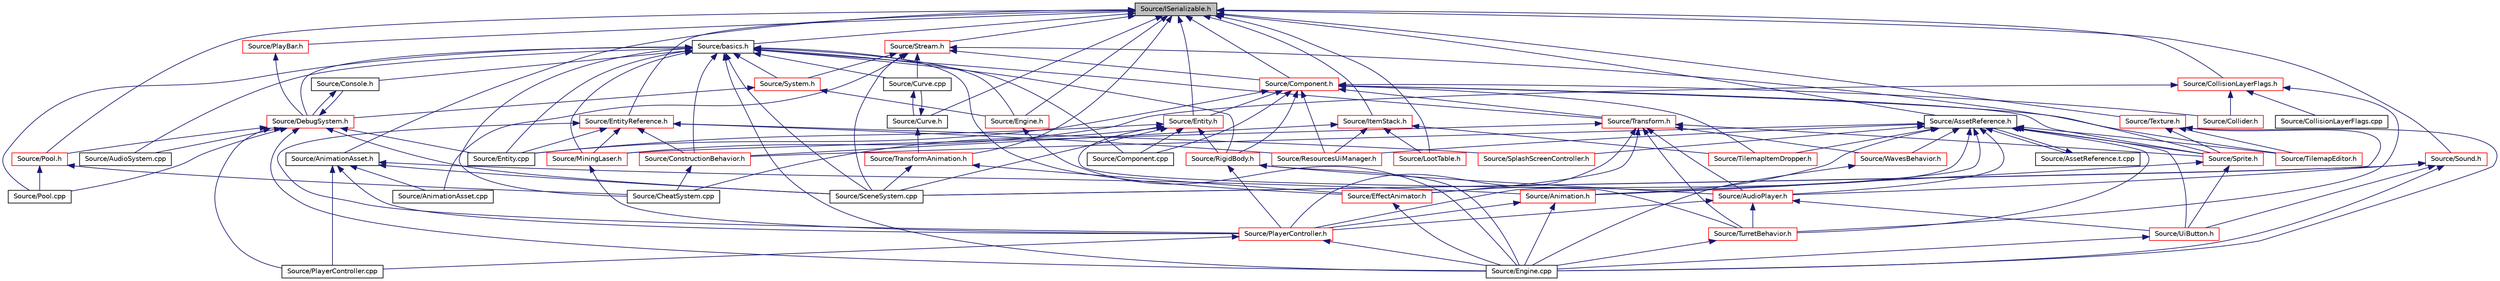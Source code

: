digraph "Source/ISerializable.h"
{
 // LATEX_PDF_SIZE
  edge [fontname="Helvetica",fontsize="10",labelfontname="Helvetica",labelfontsize="10"];
  node [fontname="Helvetica",fontsize="10",shape=record];
  Node1 [label="Source/ISerializable.h",height=0.2,width=0.4,color="black", fillcolor="grey75", style="filled", fontcolor="black",tooltip="interface for all serializable objects"];
  Node1 -> Node2 [dir="back",color="midnightblue",fontsize="10",style="solid"];
  Node2 [label="Source/AnimationAsset.h",height=0.2,width=0.4,color="black", fillcolor="white", style="filled",URL="$AnimationAsset_8h.html",tooltip="Asset that contains information about a spritesheet animation."];
  Node2 -> Node3 [dir="back",color="midnightblue",fontsize="10",style="solid"];
  Node3 [label="Source/Animation.h",height=0.2,width=0.4,color="red", fillcolor="white", style="filled",URL="$Animation_8h.html",tooltip="animation component class"];
  Node3 -> Node6 [dir="back",color="midnightblue",fontsize="10",style="solid"];
  Node6 [label="Source/Engine.cpp",height=0.2,width=0.4,color="black", fillcolor="white", style="filled",URL="$Engine_8cpp.html",tooltip="Engine class."];
  Node3 -> Node7 [dir="back",color="midnightblue",fontsize="10",style="solid"];
  Node7 [label="Source/PlayerController.h",height=0.2,width=0.4,color="red", fillcolor="white", style="filled",URL="$PlayerController_8h.html",tooltip="PlayerController Behaviour Class."];
  Node7 -> Node6 [dir="back",color="midnightblue",fontsize="10",style="solid"];
  Node7 -> Node8 [dir="back",color="midnightblue",fontsize="10",style="solid"];
  Node8 [label="Source/PlayerController.cpp",height=0.2,width=0.4,color="black", fillcolor="white", style="filled",URL="$PlayerController_8cpp.html",tooltip="PlayerController Behaviour Class."];
  Node2 -> Node11 [dir="back",color="midnightblue",fontsize="10",style="solid"];
  Node11 [label="Source/AnimationAsset.cpp",height=0.2,width=0.4,color="black", fillcolor="white", style="filled",URL="$AnimationAsset_8cpp.html",tooltip="Asset that contains information about a spritesheet animation."];
  Node2 -> Node8 [dir="back",color="midnightblue",fontsize="10",style="solid"];
  Node2 -> Node7 [dir="back",color="midnightblue",fontsize="10",style="solid"];
  Node2 -> Node12 [dir="back",color="midnightblue",fontsize="10",style="solid"];
  Node12 [label="Source/SceneSystem.cpp",height=0.2,width=0.4,color="black", fillcolor="white", style="filled",URL="$SceneSystem_8cpp.html",tooltip="handles the process of resetting and changing scenes"];
  Node1 -> Node13 [dir="back",color="midnightblue",fontsize="10",style="solid"];
  Node13 [label="Source/AssetReference.h",height=0.2,width=0.4,color="black", fillcolor="white", style="filled",URL="$AssetReference_8h.html",tooltip="a reference to an Asset"];
  Node13 -> Node3 [dir="back",color="midnightblue",fontsize="10",style="solid"];
  Node13 -> Node14 [dir="back",color="midnightblue",fontsize="10",style="solid"];
  Node14 [label="Source/AssetReference.t.cpp",height=0.2,width=0.4,color="black", fillcolor="white", style="filled",URL="$AssetReference_8t_8cpp.html",tooltip="a reference to an Asset"];
  Node14 -> Node13 [dir="back",color="midnightblue",fontsize="10",style="solid"];
  Node13 -> Node15 [dir="back",color="midnightblue",fontsize="10",style="solid"];
  Node15 [label="Source/AudioPlayer.h",height=0.2,width=0.4,color="red", fillcolor="white", style="filled",URL="$AudioPlayer_8h.html",tooltip="Component that plays audio."];
  Node15 -> Node7 [dir="back",color="midnightblue",fontsize="10",style="solid"];
  Node15 -> Node22 [dir="back",color="midnightblue",fontsize="10",style="solid"];
  Node22 [label="Source/TurretBehavior.h",height=0.2,width=0.4,color="red", fillcolor="white", style="filled",URL="$TurretBehavior_8h_source.html",tooltip=" "];
  Node22 -> Node6 [dir="back",color="midnightblue",fontsize="10",style="solid"];
  Node15 -> Node23 [dir="back",color="midnightblue",fontsize="10",style="solid"];
  Node23 [label="Source/UiButton.h",height=0.2,width=0.4,color="red", fillcolor="white", style="filled",URL="$UiButton_8h.html",tooltip="Ui Button that sends an event when clicked."];
  Node23 -> Node6 [dir="back",color="midnightblue",fontsize="10",style="solid"];
  Node13 -> Node24 [dir="back",color="midnightblue",fontsize="10",style="solid"];
  Node24 [label="Source/ConstructionBehavior.h",height=0.2,width=0.4,color="red", fillcolor="white", style="filled",URL="$ConstructionBehavior_8h.html",tooltip="handles the construction of towers and modification of terrain"];
  Node24 -> Node25 [dir="back",color="midnightblue",fontsize="10",style="solid"];
  Node25 [label="Source/CheatSystem.cpp",height=0.2,width=0.4,color="black", fillcolor="white", style="filled",URL="$CheatSystem_8cpp.html",tooltip="CheatSystem Class definition."];
  Node13 -> Node26 [dir="back",color="midnightblue",fontsize="10",style="solid"];
  Node26 [label="Source/EffectAnimator.h",height=0.2,width=0.4,color="red", fillcolor="white", style="filled",URL="$EffectAnimator_8h.html",tooltip="Component that animates a Transform's matrix."];
  Node26 -> Node6 [dir="back",color="midnightblue",fontsize="10",style="solid"];
  Node13 -> Node7 [dir="back",color="midnightblue",fontsize="10",style="solid"];
  Node13 -> Node28 [dir="back",color="midnightblue",fontsize="10",style="solid"];
  Node28 [label="Source/ResourcesUiManager.h",height=0.2,width=0.4,color="red", fillcolor="white", style="filled",URL="$ResourcesUiManager_8h.html",tooltip="Component that manages the UI for displaying what resources a player currently has."];
  Node13 -> Node30 [dir="back",color="midnightblue",fontsize="10",style="solid"];
  Node30 [label="Source/SplashScreenController.h",height=0.2,width=0.4,color="red", fillcolor="white", style="filled",URL="$SplashScreenController_8h_source.html",tooltip=" "];
  Node13 -> Node31 [dir="back",color="midnightblue",fontsize="10",style="solid"];
  Node31 [label="Source/Sprite.h",height=0.2,width=0.4,color="red", fillcolor="white", style="filled",URL="$Sprite_8h_source.html",tooltip=" "];
  Node31 -> Node3 [dir="back",color="midnightblue",fontsize="10",style="solid"];
  Node31 -> Node23 [dir="back",color="midnightblue",fontsize="10",style="solid"];
  Node13 -> Node51 [dir="back",color="midnightblue",fontsize="10",style="solid"];
  Node51 [label="Source/TilemapEditor.h",height=0.2,width=0.4,color="red", fillcolor="white", style="filled",URL="$TilemapEditor_8h.html",tooltip="Component that allows direct editing of a Tilemap."];
  Node13 -> Node52 [dir="back",color="midnightblue",fontsize="10",style="solid"];
  Node52 [label="Source/TilemapItemDropper.h",height=0.2,width=0.4,color="red", fillcolor="white", style="filled",URL="$TilemapItemDropper_8h.html",tooltip="Drops an item whenever a tile is broken."];
  Node13 -> Node22 [dir="back",color="midnightblue",fontsize="10",style="solid"];
  Node13 -> Node23 [dir="back",color="midnightblue",fontsize="10",style="solid"];
  Node13 -> Node53 [dir="back",color="midnightblue",fontsize="10",style="solid"];
  Node53 [label="Source/WavesBehavior.h",height=0.2,width=0.4,color="red", fillcolor="white", style="filled",URL="$WavesBehavior_8h_source.html",tooltip=" "];
  Node53 -> Node6 [dir="back",color="midnightblue",fontsize="10",style="solid"];
  Node1 -> Node54 [dir="back",color="midnightblue",fontsize="10",style="solid"];
  Node54 [label="Source/basics.h",height=0.2,width=0.4,color="black", fillcolor="white", style="filled",URL="$basics_8h_source.html",tooltip=" "];
  Node54 -> Node55 [dir="back",color="midnightblue",fontsize="10",style="solid"];
  Node55 [label="Source/AudioSystem.cpp",height=0.2,width=0.4,color="black", fillcolor="white", style="filled",URL="$AudioSystem_8cpp.html",tooltip="System that implements FMOD and allows the loading and playing of audio."];
  Node54 -> Node25 [dir="back",color="midnightblue",fontsize="10",style="solid"];
  Node54 -> Node56 [dir="back",color="midnightblue",fontsize="10",style="solid"];
  Node56 [label="Source/Component.cpp",height=0.2,width=0.4,color="black", fillcolor="white", style="filled",URL="$Component_8cpp.html",tooltip="Virtual component header."];
  Node54 -> Node57 [dir="back",color="midnightblue",fontsize="10",style="solid"];
  Node57 [label="Source/Console.h",height=0.2,width=0.4,color="black", fillcolor="white", style="filled",URL="$Console_8h_source.html",tooltip=" "];
  Node57 -> Node58 [dir="back",color="midnightblue",fontsize="10",style="solid"];
  Node58 [label="Source/DebugSystem.h",height=0.2,width=0.4,color="red", fillcolor="white", style="filled",URL="$DebugSystem_8h_source.html",tooltip=" "];
  Node58 -> Node55 [dir="back",color="midnightblue",fontsize="10",style="solid"];
  Node58 -> Node57 [dir="back",color="midnightblue",fontsize="10",style="solid"];
  Node58 -> Node6 [dir="back",color="midnightblue",fontsize="10",style="solid"];
  Node58 -> Node61 [dir="back",color="midnightblue",fontsize="10",style="solid"];
  Node61 [label="Source/Entity.cpp",height=0.2,width=0.4,color="black", fillcolor="white", style="filled",URL="$Entity_8cpp.html",tooltip="Function definitions for the Entity class."];
  Node58 -> Node8 [dir="back",color="midnightblue",fontsize="10",style="solid"];
  Node58 -> Node95 [dir="back",color="midnightblue",fontsize="10",style="solid"];
  Node95 [label="Source/Pool.cpp",height=0.2,width=0.4,color="black", fillcolor="white", style="filled",URL="$Pool_8cpp.html",tooltip=" "];
  Node58 -> Node96 [dir="back",color="midnightblue",fontsize="10",style="solid"];
  Node96 [label="Source/Pool.h",height=0.2,width=0.4,color="red", fillcolor="white", style="filled",URL="$Pool_8h.html",tooltip="Used for Pools like Time or Health."];
  Node96 -> Node25 [dir="back",color="midnightblue",fontsize="10",style="solid"];
  Node96 -> Node95 [dir="back",color="midnightblue",fontsize="10",style="solid"];
  Node58 -> Node12 [dir="back",color="midnightblue",fontsize="10",style="solid"];
  Node54 -> Node24 [dir="back",color="midnightblue",fontsize="10",style="solid"];
  Node54 -> Node103 [dir="back",color="midnightblue",fontsize="10",style="solid"];
  Node103 [label="Source/Curve.cpp",height=0.2,width=0.4,color="black", fillcolor="white", style="filled",URL="$Curve_8cpp.html",tooltip="class for interpolating between sequences of values"];
  Node103 -> Node104 [dir="back",color="midnightblue",fontsize="10",style="solid"];
  Node104 [label="Source/Curve.h",height=0.2,width=0.4,color="black", fillcolor="white", style="filled",URL="$Curve_8h.html",tooltip="class for interpolating between sequences of values"];
  Node104 -> Node103 [dir="back",color="midnightblue",fontsize="10",style="solid"];
  Node104 -> Node105 [dir="back",color="midnightblue",fontsize="10",style="solid"];
  Node105 [label="Source/TransformAnimation.h",height=0.2,width=0.4,color="red", fillcolor="white", style="filled",URL="$TransformAnimation_8h.html",tooltip="Asset that animates a Transform with Curves."];
  Node105 -> Node26 [dir="back",color="midnightblue",fontsize="10",style="solid"];
  Node105 -> Node12 [dir="back",color="midnightblue",fontsize="10",style="solid"];
  Node54 -> Node58 [dir="back",color="midnightblue",fontsize="10",style="solid"];
  Node54 -> Node26 [dir="back",color="midnightblue",fontsize="10",style="solid"];
  Node54 -> Node6 [dir="back",color="midnightblue",fontsize="10",style="solid"];
  Node54 -> Node107 [dir="back",color="midnightblue",fontsize="10",style="solid"];
  Node107 [label="Source/Engine.h",height=0.2,width=0.4,color="red", fillcolor="white", style="filled",URL="$Engine_8h.html",tooltip="Engine class."];
  Node107 -> Node6 [dir="back",color="midnightblue",fontsize="10",style="solid"];
  Node54 -> Node61 [dir="back",color="midnightblue",fontsize="10",style="solid"];
  Node54 -> Node109 [dir="back",color="midnightblue",fontsize="10",style="solid"];
  Node109 [label="Source/MiningLaser.h",height=0.2,width=0.4,color="red", fillcolor="white", style="filled",URL="$MiningLaser_8h.html",tooltip="Digging laser controllable by an entity."];
  Node109 -> Node7 [dir="back",color="midnightblue",fontsize="10",style="solid"];
  Node54 -> Node95 [dir="back",color="midnightblue",fontsize="10",style="solid"];
  Node54 -> Node110 [dir="back",color="midnightblue",fontsize="10",style="solid"];
  Node110 [label="Source/RigidBody.h",height=0.2,width=0.4,color="red", fillcolor="white", style="filled",URL="$RigidBody_8h_source.html",tooltip=" "];
  Node110 -> Node15 [dir="back",color="midnightblue",fontsize="10",style="solid"];
  Node110 -> Node6 [dir="back",color="midnightblue",fontsize="10",style="solid"];
  Node110 -> Node7 [dir="back",color="midnightblue",fontsize="10",style="solid"];
  Node54 -> Node12 [dir="back",color="midnightblue",fontsize="10",style="solid"];
  Node54 -> Node111 [dir="back",color="midnightblue",fontsize="10",style="solid"];
  Node111 [label="Source/System.h",height=0.2,width=0.4,color="red", fillcolor="white", style="filled",URL="$System_8h.html",tooltip="Base class for all Systems."];
  Node111 -> Node58 [dir="back",color="midnightblue",fontsize="10",style="solid"];
  Node111 -> Node107 [dir="back",color="midnightblue",fontsize="10",style="solid"];
  Node54 -> Node128 [dir="back",color="midnightblue",fontsize="10",style="solid"];
  Node128 [label="Source/Transform.h",height=0.2,width=0.4,color="red", fillcolor="white", style="filled",URL="$Transform_8h.html",tooltip="Transform."];
  Node128 -> Node15 [dir="back",color="midnightblue",fontsize="10",style="solid"];
  Node128 -> Node26 [dir="back",color="midnightblue",fontsize="10",style="solid"];
  Node128 -> Node109 [dir="back",color="midnightblue",fontsize="10",style="solid"];
  Node128 -> Node7 [dir="back",color="midnightblue",fontsize="10",style="solid"];
  Node128 -> Node31 [dir="back",color="midnightblue",fontsize="10",style="solid"];
  Node128 -> Node22 [dir="back",color="midnightblue",fontsize="10",style="solid"];
  Node128 -> Node53 [dir="back",color="midnightblue",fontsize="10",style="solid"];
  Node1 -> Node139 [dir="back",color="midnightblue",fontsize="10",style="solid"];
  Node139 [label="Source/CollisionLayerFlags.h",height=0.2,width=0.4,color="red", fillcolor="white", style="filled",URL="$CollisionLayerFlags_8h.html",tooltip="struct that determines which collision layers to interact with"];
  Node139 -> Node140 [dir="back",color="midnightblue",fontsize="10",style="solid"];
  Node140 [label="Source/Collider.h",height=0.2,width=0.4,color="red", fillcolor="white", style="filled",URL="$Collider_8h.html",tooltip="Base component for detecting collisions."];
  Node139 -> Node116 [dir="back",color="midnightblue",fontsize="10",style="solid"];
  Node116 [label="Source/CollisionLayerFlags.cpp",height=0.2,width=0.4,color="black", fillcolor="white", style="filled",URL="$CollisionLayerFlags_8cpp.html",tooltip="struct that determines which collision layers to interact with"];
  Node139 -> Node109 [dir="back",color="midnightblue",fontsize="10",style="solid"];
  Node139 -> Node22 [dir="back",color="midnightblue",fontsize="10",style="solid"];
  Node1 -> Node142 [dir="back",color="midnightblue",fontsize="10",style="solid"];
  Node142 [label="Source/Component.h",height=0.2,width=0.4,color="red", fillcolor="white", style="filled",URL="$Component_8h.html",tooltip="Virtual component header."];
  Node142 -> Node140 [dir="back",color="midnightblue",fontsize="10",style="solid"];
  Node142 -> Node56 [dir="back",color="midnightblue",fontsize="10",style="solid"];
  Node142 -> Node61 [dir="back",color="midnightblue",fontsize="10",style="solid"];
  Node142 -> Node150 [dir="back",color="midnightblue",fontsize="10",style="solid"];
  Node150 [label="Source/Entity.h",height=0.2,width=0.4,color="red", fillcolor="white", style="filled",URL="$Entity_8h.html",tooltip="Entity class which holds Components."];
  Node150 -> Node25 [dir="back",color="midnightblue",fontsize="10",style="solid"];
  Node150 -> Node56 [dir="back",color="midnightblue",fontsize="10",style="solid"];
  Node150 -> Node61 [dir="back",color="midnightblue",fontsize="10",style="solid"];
  Node150 -> Node110 [dir="back",color="midnightblue",fontsize="10",style="solid"];
  Node150 -> Node12 [dir="back",color="midnightblue",fontsize="10",style="solid"];
  Node150 -> Node22 [dir="back",color="midnightblue",fontsize="10",style="solid"];
  Node142 -> Node28 [dir="back",color="midnightblue",fontsize="10",style="solid"];
  Node142 -> Node110 [dir="back",color="midnightblue",fontsize="10",style="solid"];
  Node142 -> Node31 [dir="back",color="midnightblue",fontsize="10",style="solid"];
  Node142 -> Node51 [dir="back",color="midnightblue",fontsize="10",style="solid"];
  Node142 -> Node52 [dir="back",color="midnightblue",fontsize="10",style="solid"];
  Node142 -> Node128 [dir="back",color="midnightblue",fontsize="10",style="solid"];
  Node1 -> Node104 [dir="back",color="midnightblue",fontsize="10",style="solid"];
  Node1 -> Node107 [dir="back",color="midnightblue",fontsize="10",style="solid"];
  Node1 -> Node150 [dir="back",color="midnightblue",fontsize="10",style="solid"];
  Node1 -> Node159 [dir="back",color="midnightblue",fontsize="10",style="solid"];
  Node159 [label="Source/EntityReference.h",height=0.2,width=0.4,color="red", fillcolor="white", style="filled",URL="$EntityReference_8h.html",tooltip="a reference to an Entity in the scene"];
  Node159 -> Node24 [dir="back",color="midnightblue",fontsize="10",style="solid"];
  Node159 -> Node61 [dir="back",color="midnightblue",fontsize="10",style="solid"];
  Node159 -> Node109 [dir="back",color="midnightblue",fontsize="10",style="solid"];
  Node159 -> Node7 [dir="back",color="midnightblue",fontsize="10",style="solid"];
  Node159 -> Node28 [dir="back",color="midnightblue",fontsize="10",style="solid"];
  Node159 -> Node30 [dir="back",color="midnightblue",fontsize="10",style="solid"];
  Node1 -> Node160 [dir="back",color="midnightblue",fontsize="10",style="solid"];
  Node160 [label="Source/ItemStack.h",height=0.2,width=0.4,color="red", fillcolor="white", style="filled",URL="$ItemStack_8h.html",tooltip="a stack of multiple items of the same type"];
  Node160 -> Node24 [dir="back",color="midnightblue",fontsize="10",style="solid"];
  Node160 -> Node161 [dir="back",color="midnightblue",fontsize="10",style="solid"];
  Node161 [label="Source/LootTable.h",height=0.2,width=0.4,color="red", fillcolor="white", style="filled",URL="$LootTable_8h.html",tooltip="class for dropping configurable loot"];
  Node160 -> Node28 [dir="back",color="midnightblue",fontsize="10",style="solid"];
  Node160 -> Node52 [dir="back",color="midnightblue",fontsize="10",style="solid"];
  Node1 -> Node161 [dir="back",color="midnightblue",fontsize="10",style="solid"];
  Node1 -> Node162 [dir="back",color="midnightblue",fontsize="10",style="solid"];
  Node162 [label="Source/PlayBar.h",height=0.2,width=0.4,color="red", fillcolor="white", style="filled",URL="$PlayBar_8h.html",tooltip="UI Bar that handles playing, pausing, and autosaves of the scene."];
  Node162 -> Node58 [dir="back",color="midnightblue",fontsize="10",style="solid"];
  Node1 -> Node96 [dir="back",color="midnightblue",fontsize="10",style="solid"];
  Node1 -> Node163 [dir="back",color="midnightblue",fontsize="10",style="solid"];
  Node163 [label="Source/Sound.h",height=0.2,width=0.4,color="red", fillcolor="white", style="filled",URL="$Sound_8h.html",tooltip="Wrapper class for FMOD sounds."];
  Node163 -> Node15 [dir="back",color="midnightblue",fontsize="10",style="solid"];
  Node163 -> Node6 [dir="back",color="midnightblue",fontsize="10",style="solid"];
  Node163 -> Node12 [dir="back",color="midnightblue",fontsize="10",style="solid"];
  Node163 -> Node23 [dir="back",color="midnightblue",fontsize="10",style="solid"];
  Node1 -> Node164 [dir="back",color="midnightblue",fontsize="10",style="solid"];
  Node164 [label="Source/Stream.h",height=0.2,width=0.4,color="red", fillcolor="white", style="filled",URL="$Stream_8h.html",tooltip="JSON File reading/writing."];
  Node164 -> Node11 [dir="back",color="midnightblue",fontsize="10",style="solid"];
  Node164 -> Node142 [dir="back",color="midnightblue",fontsize="10",style="solid"];
  Node164 -> Node103 [dir="back",color="midnightblue",fontsize="10",style="solid"];
  Node164 -> Node12 [dir="back",color="midnightblue",fontsize="10",style="solid"];
  Node164 -> Node31 [dir="back",color="midnightblue",fontsize="10",style="solid"];
  Node164 -> Node111 [dir="back",color="midnightblue",fontsize="10",style="solid"];
  Node1 -> Node166 [dir="back",color="midnightblue",fontsize="10",style="solid"];
  Node166 [label="Source/Texture.h",height=0.2,width=0.4,color="red", fillcolor="white", style="filled",URL="$Texture_8h.html",tooltip="Header for the OpenGL texture wrapper."];
  Node166 -> Node6 [dir="back",color="midnightblue",fontsize="10",style="solid"];
  Node166 -> Node12 [dir="back",color="midnightblue",fontsize="10",style="solid"];
  Node166 -> Node31 [dir="back",color="midnightblue",fontsize="10",style="solid"];
  Node166 -> Node51 [dir="back",color="midnightblue",fontsize="10",style="solid"];
  Node1 -> Node105 [dir="back",color="midnightblue",fontsize="10",style="solid"];
}
